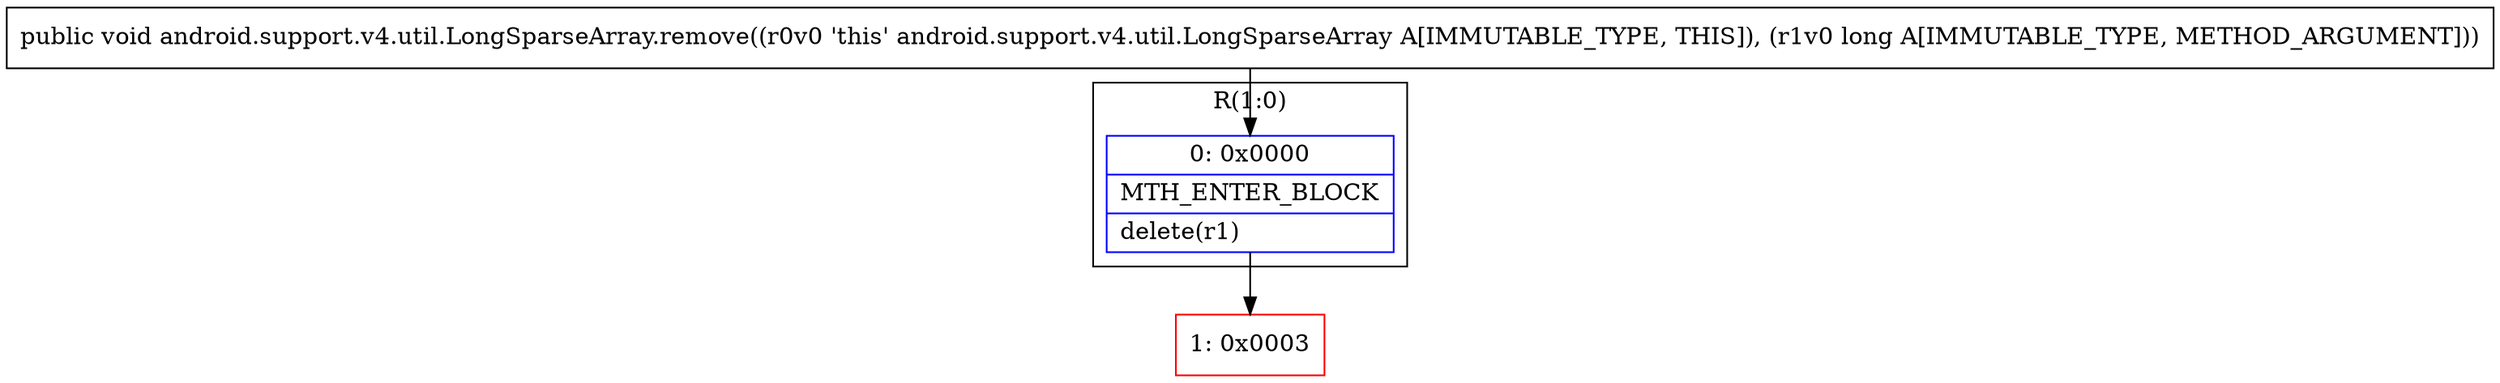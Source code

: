 digraph "CFG forandroid.support.v4.util.LongSparseArray.remove(J)V" {
subgraph cluster_Region_2136549136 {
label = "R(1:0)";
node [shape=record,color=blue];
Node_0 [shape=record,label="{0\:\ 0x0000|MTH_ENTER_BLOCK\l|delete(r1)\l}"];
}
Node_1 [shape=record,color=red,label="{1\:\ 0x0003}"];
MethodNode[shape=record,label="{public void android.support.v4.util.LongSparseArray.remove((r0v0 'this' android.support.v4.util.LongSparseArray A[IMMUTABLE_TYPE, THIS]), (r1v0 long A[IMMUTABLE_TYPE, METHOD_ARGUMENT])) }"];
MethodNode -> Node_0;
Node_0 -> Node_1;
}

